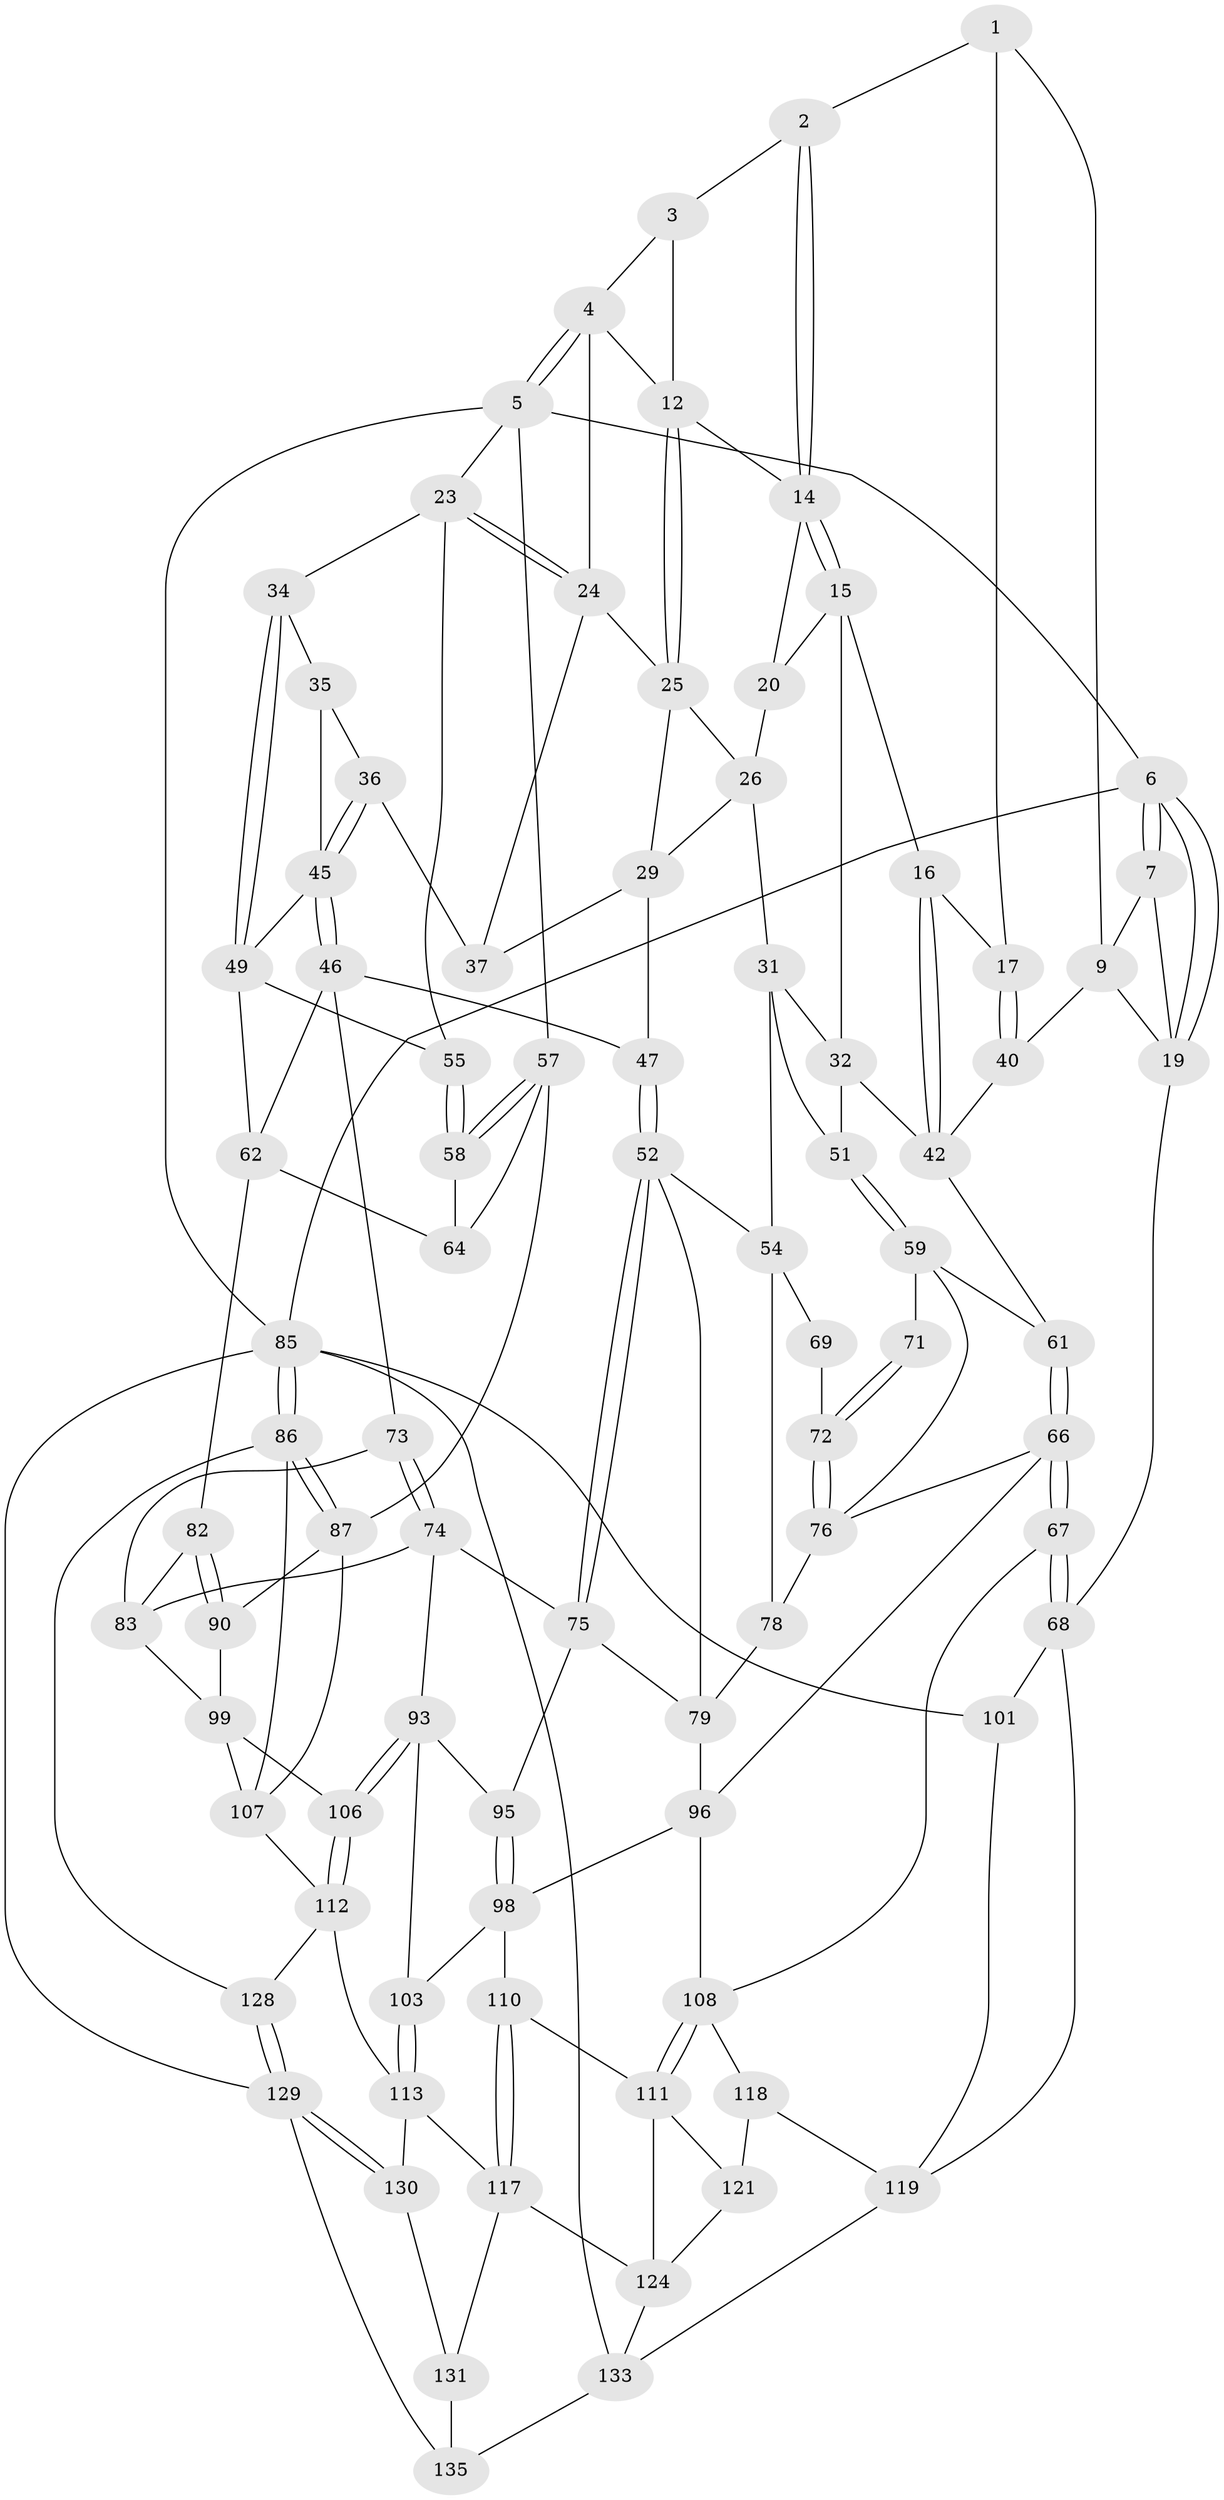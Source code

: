 // Generated by graph-tools (version 1.1) at 2025/52/02/27/25 19:52:41]
// undirected, 85 vertices, 186 edges
graph export_dot {
graph [start="1"]
  node [color=gray90,style=filled];
  1 [pos="+0.21727168250306672+0",super="+8"];
  2 [pos="+0.34161498571298843+0"];
  3 [pos="+0.5298815940691395+0"];
  4 [pos="+0.8712040712903648+0",super="+11"];
  5 [pos="+1+0",super="+22"];
  6 [pos="+0+0"];
  7 [pos="+0.16136563118237882+0",super="+10"];
  9 [pos="+0.08070845274452963+0.152079631253289",super="+38"];
  12 [pos="+0.5760800951976686+0.05858506261775229",super="+13"];
  14 [pos="+0.3397456566802427+0",super="+18"];
  15 [pos="+0.316697901746022+0.0815963694369431",super="+21"];
  16 [pos="+0.20778362977445866+0.1792397820883752"];
  17 [pos="+0.19941658875206233+0.17831602853290435"];
  19 [pos="+0+0",super="+39"];
  20 [pos="+0.4566635537589951+0.1784810844206243"];
  23 [pos="+0.9879892569739138+0.20036110098030288",super="+33"];
  24 [pos="+0.7656111420060101+0.13891533524588662",super="+27"];
  25 [pos="+0.5805322761160953+0.08094878321598158",super="+28"];
  26 [pos="+0.5071818635264952+0.1703032888429322",super="+30"];
  29 [pos="+0.6336147680243129+0.26019982448938445",super="+41"];
  31 [pos="+0.4630851208884198+0.2840932508705548",super="+50"];
  32 [pos="+0.4012255848147711+0.22751042191758084",super="+44"];
  34 [pos="+0.9378930132875535+0.23455149965345343"];
  35 [pos="+0.8360915263783797+0.2476614652435628"];
  36 [pos="+0.7862363817803677+0.24920766926357465"];
  37 [pos="+0.77737186446791+0.22482786479557137"];
  40 [pos="+0.12922376793952567+0.298488693809291"];
  42 [pos="+0.2709935758546272+0.27474066083876975",super="+43"];
  45 [pos="+0.7701213387198488+0.3375460329012057",super="+48"];
  46 [pos="+0.7354967584223459+0.35011777461270377",super="+63"];
  47 [pos="+0.6455585340031432+0.32830282707285063"];
  49 [pos="+0.8228927822510332+0.3461713377352064",super="+56"];
  51 [pos="+0.35688108531721685+0.36997820583719576"];
  52 [pos="+0.6161794215046805+0.36027752872651625",super="+53"];
  54 [pos="+0.5156532872984133+0.389448247128377",super="+70"];
  55 [pos="+0.9395680766522717+0.3721261487765257"];
  57 [pos="+1+0.36777456372208733",super="+88"];
  58 [pos="+0.9478855974078642+0.4006912576240337"];
  59 [pos="+0.34754480221778494+0.3928374938311316",super="+60"];
  61 [pos="+0.2040427967690246+0.40859228716713675"];
  62 [pos="+0.8566712102870523+0.44196942478219675",super="+65"];
  64 [pos="+0.9277171014702021+0.4729467653706128"];
  66 [pos="+0.11956848971903589+0.469177531572401",super="+84"];
  67 [pos="+0+0.5295287964954112"];
  68 [pos="+0+0.5201193682508919",super="+100"];
  69 [pos="+0.4162918976782559+0.4262030117442492"];
  71 [pos="+0.3954424953363245+0.4203065262110851"];
  72 [pos="+0.40405011072239433+0.4557932765045739"];
  73 [pos="+0.7436609359040315+0.5035221610191376"];
  74 [pos="+0.7098999688257347+0.5141146346474",super="+92"];
  75 [pos="+0.6800109408050353+0.5061664674437815",super="+81"];
  76 [pos="+0.3956595526929457+0.5115671264223544",super="+77"];
  78 [pos="+0.44490248571963875+0.5166720283124951"];
  79 [pos="+0.5817196039977554+0.5399043123780796",super="+80"];
  82 [pos="+0.8730523532922815+0.5441247505472564"];
  83 [pos="+0.7654300034737848+0.5216648311066753",super="+91"];
  85 [pos="+1+1",super="+102"];
  86 [pos="+1+0.8853939470258925",super="+127"];
  87 [pos="+1+0.7762639246144559",super="+89"];
  90 [pos="+0.8810970813299237+0.6073009922235337"];
  93 [pos="+0.6914078727779547+0.6644160526447279",super="+94"];
  95 [pos="+0.5925112754552112+0.5746154773091892"];
  96 [pos="+0.46267102289238443+0.6005270999501714",super="+97"];
  98 [pos="+0.4867549089609868+0.6414990082082811",super="+104"];
  99 [pos="+0.8436048003310519+0.6261046567396455",super="+105"];
  101 [pos="+0+1"];
  103 [pos="+0.5239234290003766+0.7048161951604847"];
  106 [pos="+0.7038580407128339+0.7048650866248685"];
  107 [pos="+0.8506727659057451+0.7293432147803656",super="+114"];
  108 [pos="+0.27763697706507307+0.6731130808139851",super="+109"];
  110 [pos="+0.41684369743407285+0.7106122210267811"];
  111 [pos="+0.28808853410547974+0.691999670483615",super="+120"];
  112 [pos="+0.7017109703921018+0.7144506254320226",super="+115"];
  113 [pos="+0.5561102216747175+0.7649770806049493",super="+116"];
  117 [pos="+0.4479924059889829+0.8113557387887774",super="+123"];
  118 [pos="+0.1013573269456742+0.8116855461025653",super="+122"];
  119 [pos="+0.050426608347155816+0.807684542128327",super="+134"];
  121 [pos="+0.2693643640838907+0.7435230512878677",super="+126"];
  124 [pos="+0.3964897409360562+0.8641536485963822",super="+125"];
  128 [pos="+0.6912827654567154+0.9722512579526862"];
  129 [pos="+0.6891906446178658+0.9751755581167104",super="+138"];
  130 [pos="+0.5915434822887908+0.9041726289604991"];
  131 [pos="+0.4865475843705861+0.9149110427405527",super="+132"];
  133 [pos="+0.20385363091074826+1",super="+136"];
  135 [pos="+0.34065060964982846+1",super="+137"];
  1 -- 2;
  1 -- 9;
  1 -- 17;
  2 -- 3;
  2 -- 14;
  2 -- 14;
  3 -- 4;
  3 -- 12;
  4 -- 5;
  4 -- 5;
  4 -- 24;
  4 -- 12;
  5 -- 6;
  5 -- 85;
  5 -- 57;
  5 -- 23;
  6 -- 7;
  6 -- 7;
  6 -- 19;
  6 -- 19;
  6 -- 85;
  7 -- 9;
  7 -- 19;
  9 -- 40;
  9 -- 19;
  12 -- 25;
  12 -- 25;
  12 -- 14;
  14 -- 15;
  14 -- 15;
  14 -- 20;
  15 -- 16;
  15 -- 32;
  15 -- 20;
  16 -- 17;
  16 -- 42;
  16 -- 42;
  17 -- 40;
  17 -- 40;
  19 -- 68;
  20 -- 26;
  23 -- 24;
  23 -- 24;
  23 -- 34;
  23 -- 55;
  24 -- 37;
  24 -- 25;
  25 -- 26;
  25 -- 29;
  26 -- 29;
  26 -- 31;
  29 -- 37;
  29 -- 47;
  31 -- 32;
  31 -- 51;
  31 -- 54;
  32 -- 42;
  32 -- 51;
  34 -- 35;
  34 -- 49;
  34 -- 49;
  35 -- 36;
  35 -- 45;
  36 -- 37;
  36 -- 45;
  36 -- 45;
  40 -- 42;
  42 -- 61;
  45 -- 46;
  45 -- 46;
  45 -- 49;
  46 -- 47;
  46 -- 62;
  46 -- 73;
  47 -- 52;
  47 -- 52;
  49 -- 62;
  49 -- 55;
  51 -- 59;
  51 -- 59;
  52 -- 75;
  52 -- 75;
  52 -- 54;
  52 -- 79;
  54 -- 78;
  54 -- 69;
  55 -- 58;
  55 -- 58;
  57 -- 58;
  57 -- 58;
  57 -- 64;
  57 -- 87;
  58 -- 64;
  59 -- 71;
  59 -- 76;
  59 -- 61;
  61 -- 66;
  61 -- 66;
  62 -- 64;
  62 -- 82;
  66 -- 67;
  66 -- 67;
  66 -- 96;
  66 -- 76;
  67 -- 68;
  67 -- 68;
  67 -- 108;
  68 -- 101;
  68 -- 119;
  69 -- 72;
  71 -- 72;
  71 -- 72;
  72 -- 76;
  72 -- 76;
  73 -- 74;
  73 -- 74;
  73 -- 83;
  74 -- 75;
  74 -- 93;
  74 -- 83;
  75 -- 95;
  75 -- 79;
  76 -- 78;
  78 -- 79;
  79 -- 96;
  82 -- 83;
  82 -- 90;
  82 -- 90;
  83 -- 99;
  85 -- 86;
  85 -- 86;
  85 -- 129;
  85 -- 101;
  85 -- 133;
  86 -- 87;
  86 -- 87;
  86 -- 128;
  86 -- 107;
  87 -- 90;
  87 -- 107;
  90 -- 99;
  93 -- 106;
  93 -- 106;
  93 -- 95;
  93 -- 103;
  95 -- 98;
  95 -- 98;
  96 -- 98;
  96 -- 108;
  98 -- 110;
  98 -- 103;
  99 -- 107;
  99 -- 106;
  101 -- 119;
  103 -- 113;
  103 -- 113;
  106 -- 112;
  106 -- 112;
  107 -- 112;
  108 -- 111;
  108 -- 111;
  108 -- 118;
  110 -- 111;
  110 -- 117;
  110 -- 117;
  111 -- 121;
  111 -- 124;
  112 -- 113;
  112 -- 128;
  113 -- 130;
  113 -- 117;
  117 -- 131;
  117 -- 124;
  118 -- 119;
  118 -- 121 [weight=2];
  119 -- 133;
  121 -- 124;
  124 -- 133;
  128 -- 129;
  128 -- 129;
  129 -- 130;
  129 -- 130;
  129 -- 135;
  130 -- 131;
  131 -- 135 [weight=2];
  133 -- 135;
}

